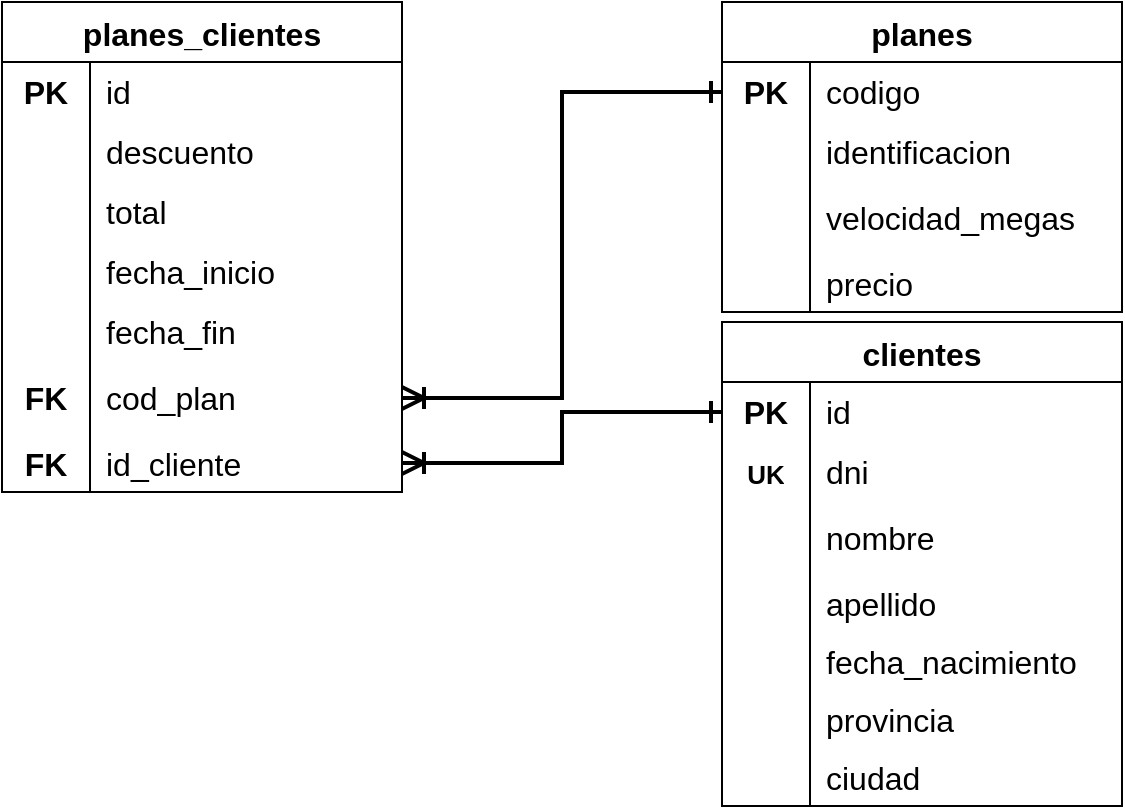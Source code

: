<mxfile version="24.3.1" type="device">
  <diagram name="Página-1" id="GKcQqyCfQ1V4mNrMHVXt">
    <mxGraphModel dx="1374" dy="795" grid="1" gridSize="10" guides="1" tooltips="1" connect="1" arrows="1" fold="1" page="1" pageScale="1" pageWidth="827" pageHeight="1169" math="0" shadow="0">
      <root>
        <mxCell id="0" />
        <mxCell id="1" parent="0" />
        <mxCell id="yq9nLCr21f6rnNmGo06T-1" value="clientes" style="shape=table;startSize=30;container=1;collapsible=0;childLayout=tableLayout;fixedRows=1;rowLines=0;fontStyle=1;strokeColor=default;fontSize=16;" parent="1" vertex="1">
          <mxGeometry x="400" y="200" width="200" height="242" as="geometry" />
        </mxCell>
        <mxCell id="QVtMbLoc-h5NBsnrJeJw-3" style="shape=tableRow;horizontal=0;startSize=0;swimlaneHead=0;swimlaneBody=0;top=0;left=0;bottom=0;right=0;collapsible=0;dropTarget=0;fillColor=none;points=[[0,0.5],[1,0.5]];portConstraint=eastwest;strokeColor=inherit;fontSize=16;" parent="yq9nLCr21f6rnNmGo06T-1" vertex="1">
          <mxGeometry y="30" width="200" height="30" as="geometry" />
        </mxCell>
        <mxCell id="QVtMbLoc-h5NBsnrJeJw-4" value="&lt;b&gt;PK&lt;/b&gt;" style="shape=partialRectangle;html=1;whiteSpace=wrap;connectable=0;fillColor=none;top=0;left=0;bottom=0;right=0;overflow=hidden;pointerEvents=1;strokeColor=inherit;fontSize=16;" parent="QVtMbLoc-h5NBsnrJeJw-3" vertex="1">
          <mxGeometry width="44" height="30" as="geometry">
            <mxRectangle width="44" height="30" as="alternateBounds" />
          </mxGeometry>
        </mxCell>
        <mxCell id="QVtMbLoc-h5NBsnrJeJw-5" value="id" style="shape=partialRectangle;html=1;whiteSpace=wrap;connectable=0;fillColor=none;top=0;left=0;bottom=0;right=0;align=left;spacingLeft=6;overflow=hidden;strokeColor=inherit;fontSize=16;" parent="QVtMbLoc-h5NBsnrJeJw-3" vertex="1">
          <mxGeometry x="44" width="156" height="30" as="geometry">
            <mxRectangle width="156" height="30" as="alternateBounds" />
          </mxGeometry>
        </mxCell>
        <mxCell id="yq9nLCr21f6rnNmGo06T-2" value="" style="shape=tableRow;horizontal=0;startSize=0;swimlaneHead=0;swimlaneBody=0;top=0;left=0;bottom=0;right=0;collapsible=0;dropTarget=0;fillColor=none;points=[[0,0.5],[1,0.5]];portConstraint=eastwest;strokeColor=inherit;fontSize=16;" parent="yq9nLCr21f6rnNmGo06T-1" vertex="1">
          <mxGeometry y="60" width="200" height="30" as="geometry" />
        </mxCell>
        <mxCell id="yq9nLCr21f6rnNmGo06T-3" value="&lt;b&gt;&lt;font style=&quot;font-size: 13px;&quot;&gt;UK&lt;/font&gt;&lt;/b&gt;" style="shape=partialRectangle;html=1;whiteSpace=wrap;connectable=0;fillColor=none;top=0;left=0;bottom=0;right=0;overflow=hidden;pointerEvents=1;strokeColor=inherit;fontSize=16;" parent="yq9nLCr21f6rnNmGo06T-2" vertex="1">
          <mxGeometry width="44" height="30" as="geometry">
            <mxRectangle width="44" height="30" as="alternateBounds" />
          </mxGeometry>
        </mxCell>
        <mxCell id="yq9nLCr21f6rnNmGo06T-4" value="dni" style="shape=partialRectangle;html=1;whiteSpace=wrap;connectable=0;fillColor=none;top=0;left=0;bottom=0;right=0;align=left;spacingLeft=6;overflow=hidden;strokeColor=inherit;fontSize=16;" parent="yq9nLCr21f6rnNmGo06T-2" vertex="1">
          <mxGeometry x="44" width="156" height="30" as="geometry">
            <mxRectangle width="156" height="30" as="alternateBounds" />
          </mxGeometry>
        </mxCell>
        <mxCell id="yq9nLCr21f6rnNmGo06T-5" value="" style="shape=tableRow;horizontal=0;startSize=0;swimlaneHead=0;swimlaneBody=0;top=0;left=0;bottom=0;right=0;collapsible=0;dropTarget=0;fillColor=none;points=[[0,0.5],[1,0.5]];portConstraint=eastwest;strokeColor=inherit;fontSize=16;" parent="yq9nLCr21f6rnNmGo06T-1" vertex="1">
          <mxGeometry y="90" width="200" height="36" as="geometry" />
        </mxCell>
        <mxCell id="yq9nLCr21f6rnNmGo06T-6" value="" style="shape=partialRectangle;html=1;whiteSpace=wrap;connectable=0;fillColor=none;top=0;left=0;bottom=0;right=0;overflow=hidden;strokeColor=inherit;fontSize=16;" parent="yq9nLCr21f6rnNmGo06T-5" vertex="1">
          <mxGeometry width="44" height="36" as="geometry">
            <mxRectangle width="44" height="36" as="alternateBounds" />
          </mxGeometry>
        </mxCell>
        <mxCell id="yq9nLCr21f6rnNmGo06T-7" value="nombre" style="shape=partialRectangle;html=1;whiteSpace=wrap;connectable=0;fillColor=none;top=0;left=0;bottom=0;right=0;align=left;spacingLeft=6;overflow=hidden;strokeColor=inherit;fontSize=16;" parent="yq9nLCr21f6rnNmGo06T-5" vertex="1">
          <mxGeometry x="44" width="156" height="36" as="geometry">
            <mxRectangle width="156" height="36" as="alternateBounds" />
          </mxGeometry>
        </mxCell>
        <mxCell id="yq9nLCr21f6rnNmGo06T-8" value="" style="shape=tableRow;horizontal=0;startSize=0;swimlaneHead=0;swimlaneBody=0;top=0;left=0;bottom=0;right=0;collapsible=0;dropTarget=0;fillColor=none;points=[[0,0.5],[1,0.5]];portConstraint=eastwest;strokeColor=inherit;fontSize=16;" parent="yq9nLCr21f6rnNmGo06T-1" vertex="1">
          <mxGeometry y="126" width="200" height="29" as="geometry" />
        </mxCell>
        <mxCell id="yq9nLCr21f6rnNmGo06T-9" value="" style="shape=partialRectangle;html=1;whiteSpace=wrap;connectable=0;fillColor=none;top=0;left=0;bottom=0;right=0;overflow=hidden;strokeColor=inherit;fontSize=16;" parent="yq9nLCr21f6rnNmGo06T-8" vertex="1">
          <mxGeometry width="44" height="29" as="geometry">
            <mxRectangle width="44" height="29" as="alternateBounds" />
          </mxGeometry>
        </mxCell>
        <mxCell id="yq9nLCr21f6rnNmGo06T-10" value="apellido" style="shape=partialRectangle;html=1;whiteSpace=wrap;connectable=0;fillColor=none;top=0;left=0;bottom=0;right=0;align=left;spacingLeft=6;overflow=hidden;strokeColor=inherit;fontSize=16;" parent="yq9nLCr21f6rnNmGo06T-8" vertex="1">
          <mxGeometry x="44" width="156" height="29" as="geometry">
            <mxRectangle width="156" height="29" as="alternateBounds" />
          </mxGeometry>
        </mxCell>
        <mxCell id="yq9nLCr21f6rnNmGo06T-11" style="shape=tableRow;horizontal=0;startSize=0;swimlaneHead=0;swimlaneBody=0;top=0;left=0;bottom=0;right=0;collapsible=0;dropTarget=0;fillColor=none;points=[[0,0.5],[1,0.5]];portConstraint=eastwest;strokeColor=inherit;fontSize=16;" parent="yq9nLCr21f6rnNmGo06T-1" vertex="1">
          <mxGeometry y="155" width="200" height="29" as="geometry" />
        </mxCell>
        <mxCell id="yq9nLCr21f6rnNmGo06T-12" value="" style="shape=partialRectangle;html=1;whiteSpace=wrap;connectable=0;fillColor=none;top=0;left=0;bottom=0;right=0;overflow=hidden;strokeColor=inherit;fontSize=16;" parent="yq9nLCr21f6rnNmGo06T-11" vertex="1">
          <mxGeometry width="44" height="29" as="geometry">
            <mxRectangle width="44" height="29" as="alternateBounds" />
          </mxGeometry>
        </mxCell>
        <mxCell id="yq9nLCr21f6rnNmGo06T-13" value="fecha_nacimiento" style="shape=partialRectangle;html=1;whiteSpace=wrap;connectable=0;fillColor=none;top=0;left=0;bottom=0;right=0;align=left;spacingLeft=6;overflow=hidden;strokeColor=inherit;fontSize=16;" parent="yq9nLCr21f6rnNmGo06T-11" vertex="1">
          <mxGeometry x="44" width="156" height="29" as="geometry">
            <mxRectangle width="156" height="29" as="alternateBounds" />
          </mxGeometry>
        </mxCell>
        <mxCell id="yq9nLCr21f6rnNmGo06T-14" style="shape=tableRow;horizontal=0;startSize=0;swimlaneHead=0;swimlaneBody=0;top=0;left=0;bottom=0;right=0;collapsible=0;dropTarget=0;fillColor=none;points=[[0,0.5],[1,0.5]];portConstraint=eastwest;strokeColor=inherit;fontSize=16;" parent="yq9nLCr21f6rnNmGo06T-1" vertex="1">
          <mxGeometry y="184" width="200" height="29" as="geometry" />
        </mxCell>
        <mxCell id="yq9nLCr21f6rnNmGo06T-15" value="" style="shape=partialRectangle;html=1;whiteSpace=wrap;connectable=0;fillColor=none;top=0;left=0;bottom=0;right=0;overflow=hidden;strokeColor=inherit;fontSize=16;" parent="yq9nLCr21f6rnNmGo06T-14" vertex="1">
          <mxGeometry width="44" height="29" as="geometry">
            <mxRectangle width="44" height="29" as="alternateBounds" />
          </mxGeometry>
        </mxCell>
        <mxCell id="yq9nLCr21f6rnNmGo06T-16" value="provincia" style="shape=partialRectangle;html=1;whiteSpace=wrap;connectable=0;fillColor=none;top=0;left=0;bottom=0;right=0;align=left;spacingLeft=6;overflow=hidden;strokeColor=inherit;fontSize=16;" parent="yq9nLCr21f6rnNmGo06T-14" vertex="1">
          <mxGeometry x="44" width="156" height="29" as="geometry">
            <mxRectangle width="156" height="29" as="alternateBounds" />
          </mxGeometry>
        </mxCell>
        <mxCell id="yq9nLCr21f6rnNmGo06T-17" style="shape=tableRow;horizontal=0;startSize=0;swimlaneHead=0;swimlaneBody=0;top=0;left=0;bottom=0;right=0;collapsible=0;dropTarget=0;fillColor=none;points=[[0,0.5],[1,0.5]];portConstraint=eastwest;strokeColor=inherit;fontSize=16;" parent="yq9nLCr21f6rnNmGo06T-1" vertex="1">
          <mxGeometry y="213" width="200" height="29" as="geometry" />
        </mxCell>
        <mxCell id="yq9nLCr21f6rnNmGo06T-18" style="shape=partialRectangle;html=1;whiteSpace=wrap;connectable=0;fillColor=none;top=0;left=0;bottom=0;right=0;overflow=hidden;strokeColor=inherit;fontSize=16;" parent="yq9nLCr21f6rnNmGo06T-17" vertex="1">
          <mxGeometry width="44" height="29" as="geometry">
            <mxRectangle width="44" height="29" as="alternateBounds" />
          </mxGeometry>
        </mxCell>
        <mxCell id="yq9nLCr21f6rnNmGo06T-19" value="ciudad" style="shape=partialRectangle;html=1;whiteSpace=wrap;connectable=0;fillColor=none;top=0;left=0;bottom=0;right=0;align=left;spacingLeft=6;overflow=hidden;strokeColor=inherit;fontSize=16;" parent="yq9nLCr21f6rnNmGo06T-17" vertex="1">
          <mxGeometry x="44" width="156" height="29" as="geometry">
            <mxRectangle width="156" height="29" as="alternateBounds" />
          </mxGeometry>
        </mxCell>
        <mxCell id="yq9nLCr21f6rnNmGo06T-80" value="planes" style="shape=table;startSize=30;container=1;collapsible=0;childLayout=tableLayout;fixedRows=1;rowLines=0;fontStyle=1;strokeColor=default;fontSize=16;" parent="1" vertex="1">
          <mxGeometry x="400" y="40" width="200" height="155" as="geometry" />
        </mxCell>
        <mxCell id="yq9nLCr21f6rnNmGo06T-81" value="" style="shape=tableRow;horizontal=0;startSize=0;swimlaneHead=0;swimlaneBody=0;top=0;left=0;bottom=0;right=0;collapsible=0;dropTarget=0;fillColor=none;points=[[0,0.5],[1,0.5]];portConstraint=eastwest;strokeColor=inherit;fontSize=16;" parent="yq9nLCr21f6rnNmGo06T-80" vertex="1">
          <mxGeometry y="30" width="200" height="30" as="geometry" />
        </mxCell>
        <mxCell id="yq9nLCr21f6rnNmGo06T-82" value="&lt;b&gt;PK&lt;/b&gt;" style="shape=partialRectangle;html=1;whiteSpace=wrap;connectable=0;fillColor=none;top=0;left=0;bottom=0;right=0;overflow=hidden;pointerEvents=1;strokeColor=inherit;fontSize=16;" parent="yq9nLCr21f6rnNmGo06T-81" vertex="1">
          <mxGeometry width="44" height="30" as="geometry">
            <mxRectangle width="44" height="30" as="alternateBounds" />
          </mxGeometry>
        </mxCell>
        <mxCell id="yq9nLCr21f6rnNmGo06T-83" value="codigo" style="shape=partialRectangle;html=1;whiteSpace=wrap;connectable=0;fillColor=none;top=0;left=0;bottom=0;right=0;align=left;spacingLeft=6;overflow=hidden;strokeColor=inherit;fontSize=16;" parent="yq9nLCr21f6rnNmGo06T-81" vertex="1">
          <mxGeometry x="44" width="156" height="30" as="geometry">
            <mxRectangle width="156" height="30" as="alternateBounds" />
          </mxGeometry>
        </mxCell>
        <mxCell id="K1ajA-WiC2W4zhZQd_Vk-1" style="shape=tableRow;horizontal=0;startSize=0;swimlaneHead=0;swimlaneBody=0;top=0;left=0;bottom=0;right=0;collapsible=0;dropTarget=0;fillColor=none;points=[[0,0.5],[1,0.5]];portConstraint=eastwest;strokeColor=inherit;fontSize=16;" vertex="1" parent="yq9nLCr21f6rnNmGo06T-80">
          <mxGeometry y="60" width="200" height="30" as="geometry" />
        </mxCell>
        <mxCell id="K1ajA-WiC2W4zhZQd_Vk-2" style="shape=partialRectangle;html=1;whiteSpace=wrap;connectable=0;fillColor=none;top=0;left=0;bottom=0;right=0;overflow=hidden;pointerEvents=1;strokeColor=inherit;fontSize=16;" vertex="1" parent="K1ajA-WiC2W4zhZQd_Vk-1">
          <mxGeometry width="44" height="30" as="geometry">
            <mxRectangle width="44" height="30" as="alternateBounds" />
          </mxGeometry>
        </mxCell>
        <mxCell id="K1ajA-WiC2W4zhZQd_Vk-3" value="identificacion" style="shape=partialRectangle;html=1;whiteSpace=wrap;connectable=0;fillColor=none;top=0;left=0;bottom=0;right=0;align=left;spacingLeft=6;overflow=hidden;strokeColor=inherit;fontSize=16;" vertex="1" parent="K1ajA-WiC2W4zhZQd_Vk-1">
          <mxGeometry x="44" width="156" height="30" as="geometry">
            <mxRectangle width="156" height="30" as="alternateBounds" />
          </mxGeometry>
        </mxCell>
        <mxCell id="yq9nLCr21f6rnNmGo06T-84" value="" style="shape=tableRow;horizontal=0;startSize=0;swimlaneHead=0;swimlaneBody=0;top=0;left=0;bottom=0;right=0;collapsible=0;dropTarget=0;fillColor=none;points=[[0,0.5],[1,0.5]];portConstraint=eastwest;strokeColor=inherit;fontSize=16;" parent="yq9nLCr21f6rnNmGo06T-80" vertex="1">
          <mxGeometry y="90" width="200" height="36" as="geometry" />
        </mxCell>
        <mxCell id="yq9nLCr21f6rnNmGo06T-85" value="" style="shape=partialRectangle;html=1;whiteSpace=wrap;connectable=0;fillColor=none;top=0;left=0;bottom=0;right=0;overflow=hidden;strokeColor=inherit;fontSize=16;" parent="yq9nLCr21f6rnNmGo06T-84" vertex="1">
          <mxGeometry width="44" height="36" as="geometry">
            <mxRectangle width="44" height="36" as="alternateBounds" />
          </mxGeometry>
        </mxCell>
        <mxCell id="yq9nLCr21f6rnNmGo06T-86" value="velocidad_megas" style="shape=partialRectangle;html=1;whiteSpace=wrap;connectable=0;fillColor=none;top=0;left=0;bottom=0;right=0;align=left;spacingLeft=6;overflow=hidden;strokeColor=inherit;fontSize=16;" parent="yq9nLCr21f6rnNmGo06T-84" vertex="1">
          <mxGeometry x="44" width="156" height="36" as="geometry">
            <mxRectangle width="156" height="36" as="alternateBounds" />
          </mxGeometry>
        </mxCell>
        <mxCell id="yq9nLCr21f6rnNmGo06T-87" value="" style="shape=tableRow;horizontal=0;startSize=0;swimlaneHead=0;swimlaneBody=0;top=0;left=0;bottom=0;right=0;collapsible=0;dropTarget=0;fillColor=none;points=[[0,0.5],[1,0.5]];portConstraint=eastwest;strokeColor=inherit;fontSize=16;" parent="yq9nLCr21f6rnNmGo06T-80" vertex="1">
          <mxGeometry y="126" width="200" height="29" as="geometry" />
        </mxCell>
        <mxCell id="yq9nLCr21f6rnNmGo06T-88" value="" style="shape=partialRectangle;html=1;whiteSpace=wrap;connectable=0;fillColor=none;top=0;left=0;bottom=0;right=0;overflow=hidden;strokeColor=inherit;fontSize=16;" parent="yq9nLCr21f6rnNmGo06T-87" vertex="1">
          <mxGeometry width="44" height="29" as="geometry">
            <mxRectangle width="44" height="29" as="alternateBounds" />
          </mxGeometry>
        </mxCell>
        <mxCell id="yq9nLCr21f6rnNmGo06T-89" value="precio" style="shape=partialRectangle;html=1;whiteSpace=wrap;connectable=0;fillColor=none;top=0;left=0;bottom=0;right=0;align=left;spacingLeft=6;overflow=hidden;strokeColor=inherit;fontSize=16;" parent="yq9nLCr21f6rnNmGo06T-87" vertex="1">
          <mxGeometry x="44" width="156" height="29" as="geometry">
            <mxRectangle width="156" height="29" as="alternateBounds" />
          </mxGeometry>
        </mxCell>
        <mxCell id="QVtMbLoc-h5NBsnrJeJw-6" value="planes_clientes" style="shape=table;startSize=30;container=1;collapsible=0;childLayout=tableLayout;fixedRows=1;rowLines=0;fontStyle=1;strokeColor=default;fontSize=16;" parent="1" vertex="1">
          <mxGeometry x="40" y="40" width="200" height="245" as="geometry" />
        </mxCell>
        <mxCell id="QVtMbLoc-h5NBsnrJeJw-7" value="" style="shape=tableRow;horizontal=0;startSize=0;swimlaneHead=0;swimlaneBody=0;top=0;left=0;bottom=0;right=0;collapsible=0;dropTarget=0;fillColor=none;points=[[0,0.5],[1,0.5]];portConstraint=eastwest;strokeColor=inherit;fontSize=16;" parent="QVtMbLoc-h5NBsnrJeJw-6" vertex="1">
          <mxGeometry y="30" width="200" height="30" as="geometry" />
        </mxCell>
        <mxCell id="QVtMbLoc-h5NBsnrJeJw-8" value="&lt;b&gt;PK&lt;/b&gt;" style="shape=partialRectangle;html=1;whiteSpace=wrap;connectable=0;fillColor=none;top=0;left=0;bottom=0;right=0;overflow=hidden;pointerEvents=1;strokeColor=inherit;fontSize=16;" parent="QVtMbLoc-h5NBsnrJeJw-7" vertex="1">
          <mxGeometry width="44" height="30" as="geometry">
            <mxRectangle width="44" height="30" as="alternateBounds" />
          </mxGeometry>
        </mxCell>
        <mxCell id="QVtMbLoc-h5NBsnrJeJw-9" value="id" style="shape=partialRectangle;html=1;whiteSpace=wrap;connectable=0;fillColor=none;top=0;left=0;bottom=0;right=0;align=left;spacingLeft=6;overflow=hidden;strokeColor=inherit;fontSize=16;" parent="QVtMbLoc-h5NBsnrJeJw-7" vertex="1">
          <mxGeometry x="44" width="156" height="30" as="geometry">
            <mxRectangle width="156" height="30" as="alternateBounds" />
          </mxGeometry>
        </mxCell>
        <mxCell id="QVtMbLoc-h5NBsnrJeJw-24" style="shape=tableRow;horizontal=0;startSize=0;swimlaneHead=0;swimlaneBody=0;top=0;left=0;bottom=0;right=0;collapsible=0;dropTarget=0;fillColor=none;points=[[0,0.5],[1,0.5]];portConstraint=eastwest;strokeColor=inherit;fontSize=16;" parent="QVtMbLoc-h5NBsnrJeJw-6" vertex="1">
          <mxGeometry y="60" width="200" height="30" as="geometry" />
        </mxCell>
        <mxCell id="QVtMbLoc-h5NBsnrJeJw-25" style="shape=partialRectangle;html=1;whiteSpace=wrap;connectable=0;fillColor=none;top=0;left=0;bottom=0;right=0;overflow=hidden;pointerEvents=1;strokeColor=inherit;fontSize=16;" parent="QVtMbLoc-h5NBsnrJeJw-24" vertex="1">
          <mxGeometry width="44" height="30" as="geometry">
            <mxRectangle width="44" height="30" as="alternateBounds" />
          </mxGeometry>
        </mxCell>
        <mxCell id="QVtMbLoc-h5NBsnrJeJw-26" value="descuento" style="shape=partialRectangle;html=1;whiteSpace=wrap;connectable=0;fillColor=none;top=0;left=0;bottom=0;right=0;align=left;spacingLeft=6;overflow=hidden;strokeColor=inherit;fontSize=16;" parent="QVtMbLoc-h5NBsnrJeJw-24" vertex="1">
          <mxGeometry x="44" width="156" height="30" as="geometry">
            <mxRectangle width="156" height="30" as="alternateBounds" />
          </mxGeometry>
        </mxCell>
        <mxCell id="QVtMbLoc-h5NBsnrJeJw-21" style="shape=tableRow;horizontal=0;startSize=0;swimlaneHead=0;swimlaneBody=0;top=0;left=0;bottom=0;right=0;collapsible=0;dropTarget=0;fillColor=none;points=[[0,0.5],[1,0.5]];portConstraint=eastwest;strokeColor=inherit;fontSize=16;" parent="QVtMbLoc-h5NBsnrJeJw-6" vertex="1">
          <mxGeometry y="90" width="200" height="30" as="geometry" />
        </mxCell>
        <mxCell id="QVtMbLoc-h5NBsnrJeJw-22" style="shape=partialRectangle;html=1;whiteSpace=wrap;connectable=0;fillColor=none;top=0;left=0;bottom=0;right=0;overflow=hidden;pointerEvents=1;strokeColor=inherit;fontSize=16;" parent="QVtMbLoc-h5NBsnrJeJw-21" vertex="1">
          <mxGeometry width="44" height="30" as="geometry">
            <mxRectangle width="44" height="30" as="alternateBounds" />
          </mxGeometry>
        </mxCell>
        <mxCell id="QVtMbLoc-h5NBsnrJeJw-23" value="total" style="shape=partialRectangle;html=1;whiteSpace=wrap;connectable=0;fillColor=none;top=0;left=0;bottom=0;right=0;align=left;spacingLeft=6;overflow=hidden;strokeColor=inherit;fontSize=16;" parent="QVtMbLoc-h5NBsnrJeJw-21" vertex="1">
          <mxGeometry x="44" width="156" height="30" as="geometry">
            <mxRectangle width="156" height="30" as="alternateBounds" />
          </mxGeometry>
        </mxCell>
        <mxCell id="QVtMbLoc-h5NBsnrJeJw-30" style="shape=tableRow;horizontal=0;startSize=0;swimlaneHead=0;swimlaneBody=0;top=0;left=0;bottom=0;right=0;collapsible=0;dropTarget=0;fillColor=none;points=[[0,0.5],[1,0.5]];portConstraint=eastwest;strokeColor=inherit;fontSize=16;" parent="QVtMbLoc-h5NBsnrJeJw-6" vertex="1">
          <mxGeometry y="120" width="200" height="30" as="geometry" />
        </mxCell>
        <mxCell id="QVtMbLoc-h5NBsnrJeJw-31" style="shape=partialRectangle;html=1;whiteSpace=wrap;connectable=0;fillColor=none;top=0;left=0;bottom=0;right=0;overflow=hidden;pointerEvents=1;strokeColor=inherit;fontSize=16;" parent="QVtMbLoc-h5NBsnrJeJw-30" vertex="1">
          <mxGeometry width="44" height="30" as="geometry">
            <mxRectangle width="44" height="30" as="alternateBounds" />
          </mxGeometry>
        </mxCell>
        <mxCell id="QVtMbLoc-h5NBsnrJeJw-32" value="fecha_inicio" style="shape=partialRectangle;html=1;whiteSpace=wrap;connectable=0;fillColor=none;top=0;left=0;bottom=0;right=0;align=left;spacingLeft=6;overflow=hidden;strokeColor=inherit;fontSize=16;" parent="QVtMbLoc-h5NBsnrJeJw-30" vertex="1">
          <mxGeometry x="44" width="156" height="30" as="geometry">
            <mxRectangle width="156" height="30" as="alternateBounds" />
          </mxGeometry>
        </mxCell>
        <mxCell id="QVtMbLoc-h5NBsnrJeJw-27" style="shape=tableRow;horizontal=0;startSize=0;swimlaneHead=0;swimlaneBody=0;top=0;left=0;bottom=0;right=0;collapsible=0;dropTarget=0;fillColor=none;points=[[0,0.5],[1,0.5]];portConstraint=eastwest;strokeColor=inherit;fontSize=16;" parent="QVtMbLoc-h5NBsnrJeJw-6" vertex="1">
          <mxGeometry y="150" width="200" height="30" as="geometry" />
        </mxCell>
        <mxCell id="QVtMbLoc-h5NBsnrJeJw-28" style="shape=partialRectangle;html=1;whiteSpace=wrap;connectable=0;fillColor=none;top=0;left=0;bottom=0;right=0;overflow=hidden;pointerEvents=1;strokeColor=inherit;fontSize=16;" parent="QVtMbLoc-h5NBsnrJeJw-27" vertex="1">
          <mxGeometry width="44" height="30" as="geometry">
            <mxRectangle width="44" height="30" as="alternateBounds" />
          </mxGeometry>
        </mxCell>
        <mxCell id="QVtMbLoc-h5NBsnrJeJw-29" value="fecha_fin" style="shape=partialRectangle;html=1;whiteSpace=wrap;connectable=0;fillColor=none;top=0;left=0;bottom=0;right=0;align=left;spacingLeft=6;overflow=hidden;strokeColor=inherit;fontSize=16;" parent="QVtMbLoc-h5NBsnrJeJw-27" vertex="1">
          <mxGeometry x="44" width="156" height="30" as="geometry">
            <mxRectangle width="156" height="30" as="alternateBounds" />
          </mxGeometry>
        </mxCell>
        <mxCell id="QVtMbLoc-h5NBsnrJeJw-10" value="" style="shape=tableRow;horizontal=0;startSize=0;swimlaneHead=0;swimlaneBody=0;top=0;left=0;bottom=0;right=0;collapsible=0;dropTarget=0;fillColor=none;points=[[0,0.5],[1,0.5]];portConstraint=eastwest;strokeColor=inherit;fontSize=16;" parent="QVtMbLoc-h5NBsnrJeJw-6" vertex="1">
          <mxGeometry y="180" width="200" height="36" as="geometry" />
        </mxCell>
        <mxCell id="QVtMbLoc-h5NBsnrJeJw-11" value="&lt;b&gt;FK&lt;/b&gt;" style="shape=partialRectangle;html=1;whiteSpace=wrap;connectable=0;fillColor=none;top=0;left=0;bottom=0;right=0;overflow=hidden;strokeColor=inherit;fontSize=16;" parent="QVtMbLoc-h5NBsnrJeJw-10" vertex="1">
          <mxGeometry width="44" height="36" as="geometry">
            <mxRectangle width="44" height="36" as="alternateBounds" />
          </mxGeometry>
        </mxCell>
        <mxCell id="QVtMbLoc-h5NBsnrJeJw-12" value="cod_plan" style="shape=partialRectangle;html=1;whiteSpace=wrap;connectable=0;fillColor=none;top=0;left=0;bottom=0;right=0;align=left;spacingLeft=6;overflow=hidden;strokeColor=inherit;fontSize=16;" parent="QVtMbLoc-h5NBsnrJeJw-10" vertex="1">
          <mxGeometry x="44" width="156" height="36" as="geometry">
            <mxRectangle width="156" height="36" as="alternateBounds" />
          </mxGeometry>
        </mxCell>
        <mxCell id="QVtMbLoc-h5NBsnrJeJw-13" value="" style="shape=tableRow;horizontal=0;startSize=0;swimlaneHead=0;swimlaneBody=0;top=0;left=0;bottom=0;right=0;collapsible=0;dropTarget=0;fillColor=none;points=[[0,0.5],[1,0.5]];portConstraint=eastwest;strokeColor=inherit;fontSize=16;" parent="QVtMbLoc-h5NBsnrJeJw-6" vertex="1">
          <mxGeometry y="216" width="200" height="29" as="geometry" />
        </mxCell>
        <mxCell id="QVtMbLoc-h5NBsnrJeJw-14" value="&lt;b&gt;FK&lt;/b&gt;" style="shape=partialRectangle;html=1;whiteSpace=wrap;connectable=0;fillColor=none;top=0;left=0;bottom=0;right=0;overflow=hidden;strokeColor=inherit;fontSize=16;" parent="QVtMbLoc-h5NBsnrJeJw-13" vertex="1">
          <mxGeometry width="44" height="29" as="geometry">
            <mxRectangle width="44" height="29" as="alternateBounds" />
          </mxGeometry>
        </mxCell>
        <mxCell id="QVtMbLoc-h5NBsnrJeJw-15" value="id_cliente" style="shape=partialRectangle;html=1;whiteSpace=wrap;connectable=0;fillColor=none;top=0;left=0;bottom=0;right=0;align=left;spacingLeft=6;overflow=hidden;strokeColor=inherit;fontSize=16;" parent="QVtMbLoc-h5NBsnrJeJw-13" vertex="1">
          <mxGeometry x="44" width="156" height="29" as="geometry">
            <mxRectangle width="156" height="29" as="alternateBounds" />
          </mxGeometry>
        </mxCell>
        <mxCell id="QVtMbLoc-h5NBsnrJeJw-19" style="edgeStyle=orthogonalEdgeStyle;rounded=0;orthogonalLoop=1;jettySize=auto;html=1;exitX=1;exitY=0.5;exitDx=0;exitDy=0;entryX=0;entryY=0.5;entryDx=0;entryDy=0;strokeColor=default;strokeWidth=2;align=center;verticalAlign=middle;fontFamily=Helvetica;fontSize=11;fontColor=default;labelBackgroundColor=default;startArrow=ERoneToMany;startFill=0;startSize=8;endArrow=ERone;endFill=0;endSize=8;sourcePerimeterSpacing=13;targetPerimeterSpacing=13;" parent="1" source="QVtMbLoc-h5NBsnrJeJw-10" target="yq9nLCr21f6rnNmGo06T-81" edge="1">
          <mxGeometry relative="1" as="geometry" />
        </mxCell>
        <mxCell id="QVtMbLoc-h5NBsnrJeJw-20" style="edgeStyle=orthogonalEdgeStyle;rounded=0;orthogonalLoop=1;jettySize=auto;html=1;exitX=1;exitY=0.5;exitDx=0;exitDy=0;strokeColor=default;strokeWidth=2;align=center;verticalAlign=middle;fontFamily=Helvetica;fontSize=11;fontColor=default;labelBackgroundColor=default;startArrow=ERoneToMany;startFill=0;startSize=8;endArrow=ERone;endFill=0;endSize=8;sourcePerimeterSpacing=13;targetPerimeterSpacing=13;entryX=0;entryY=0.5;entryDx=0;entryDy=0;" parent="1" source="QVtMbLoc-h5NBsnrJeJw-13" target="QVtMbLoc-h5NBsnrJeJw-3" edge="1">
          <mxGeometry relative="1" as="geometry">
            <mxPoint x="380" y="270" as="targetPoint" />
          </mxGeometry>
        </mxCell>
      </root>
    </mxGraphModel>
  </diagram>
</mxfile>

